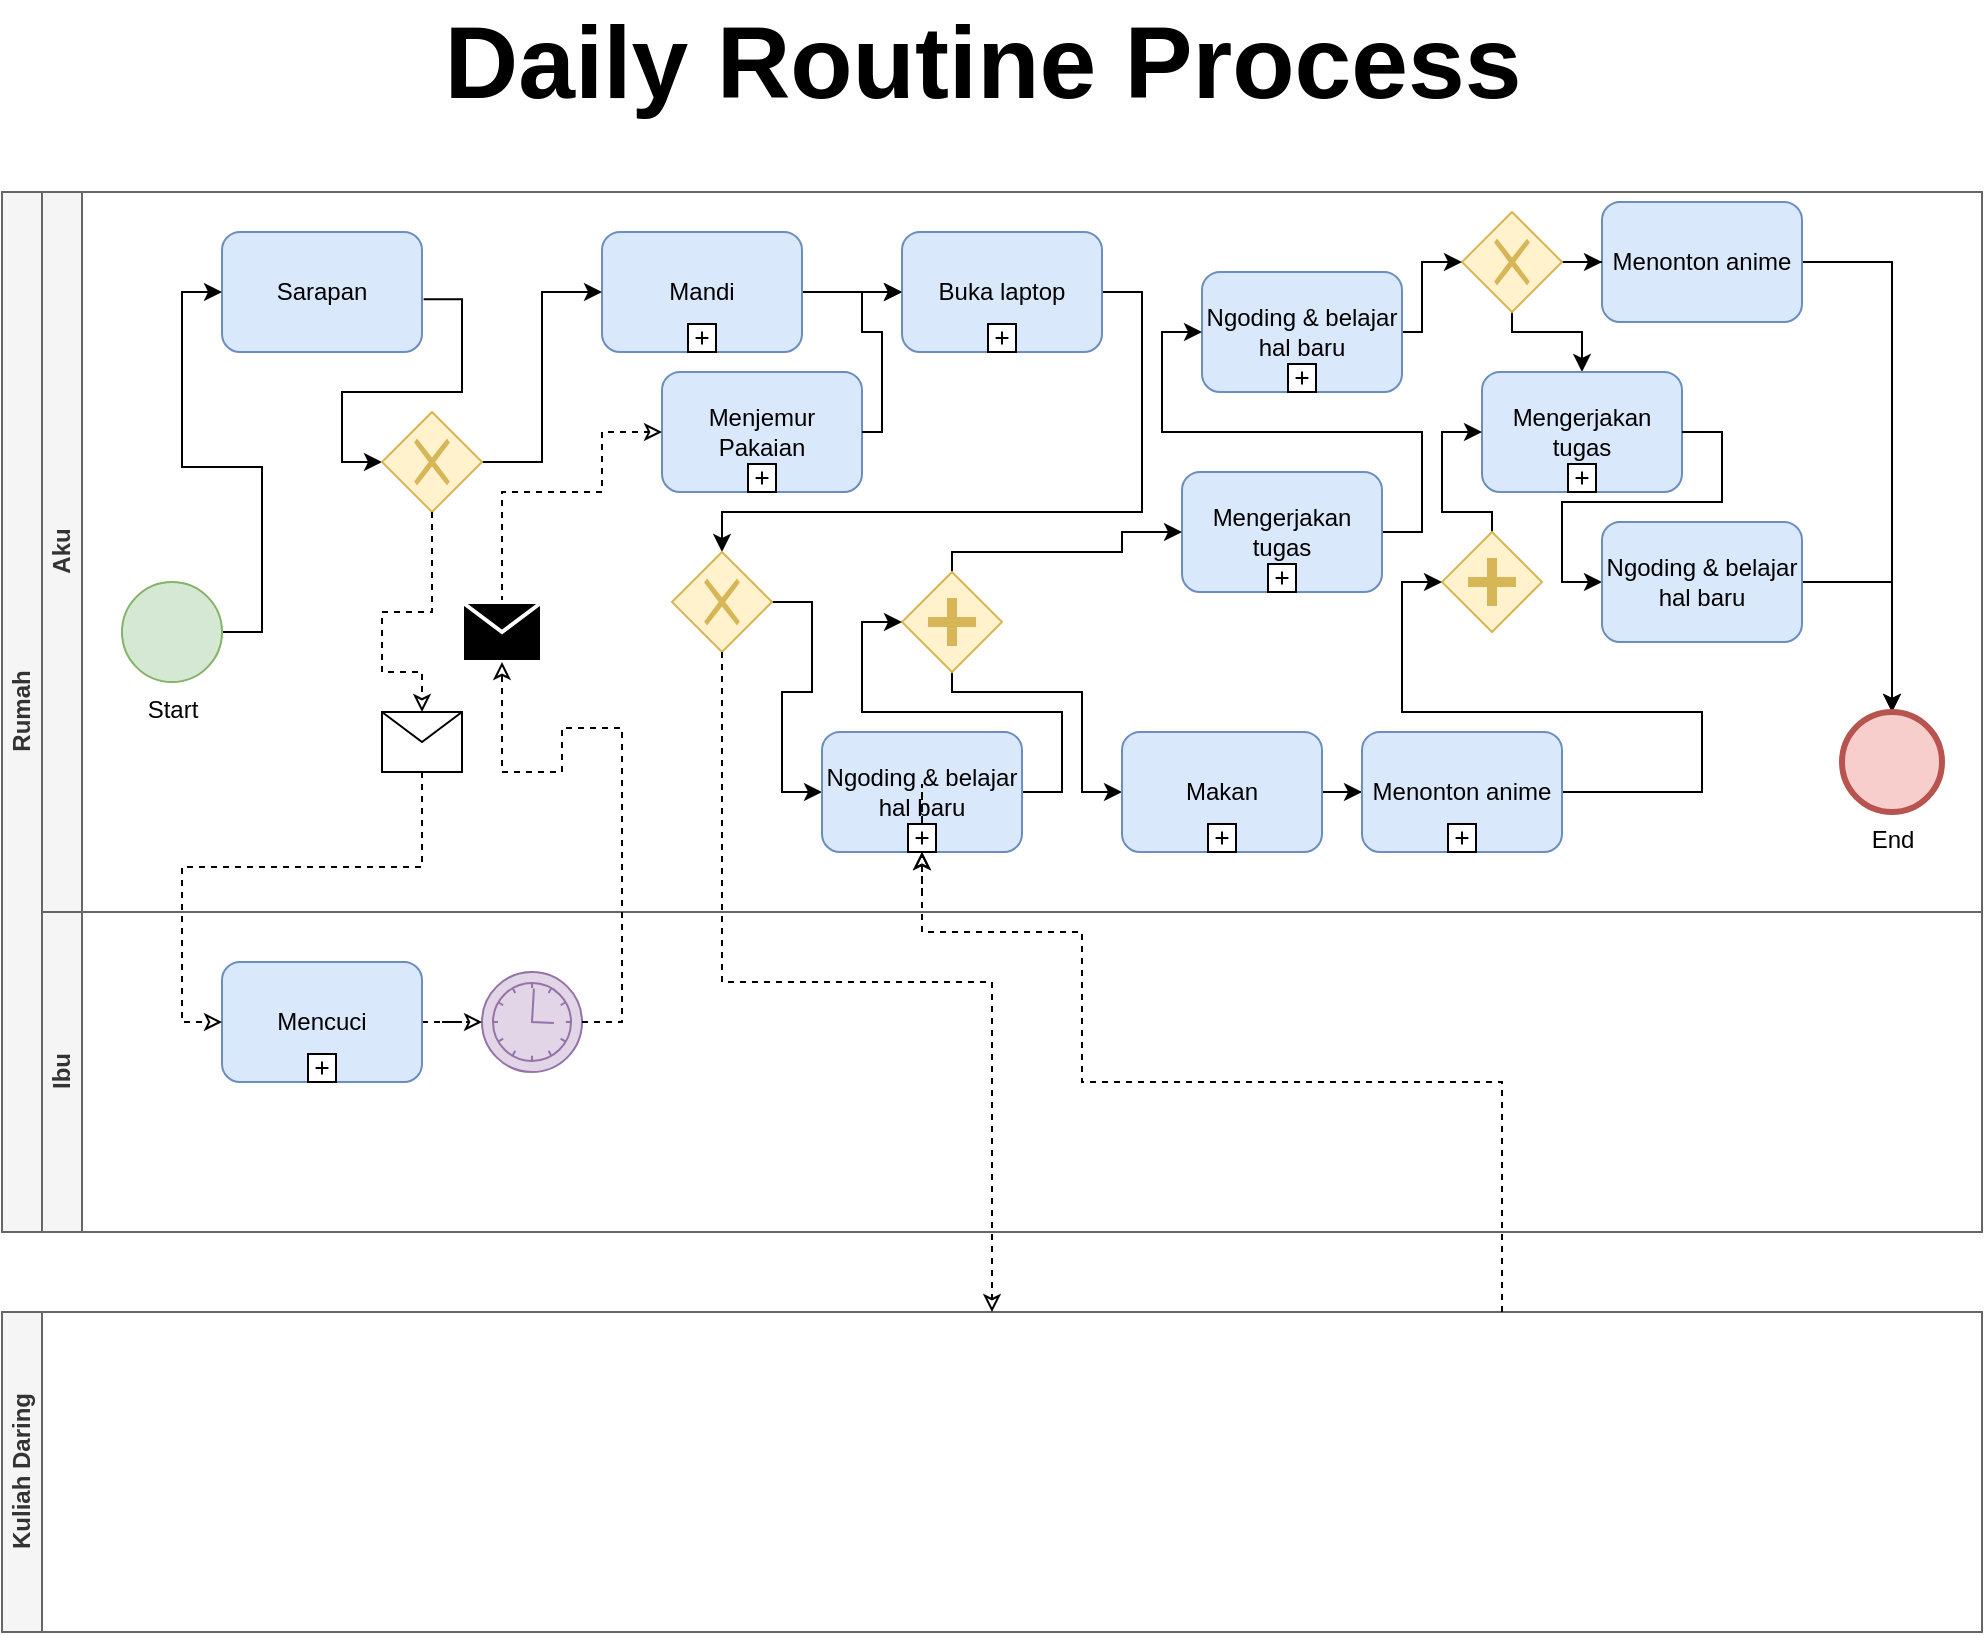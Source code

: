 <mxfile version="13.8.0" type="github">
  <diagram id="JZuw75PAnl-jE2VVtzF4" name="Page-1">
    <mxGraphModel dx="2133" dy="1270" grid="1" gridSize="10" guides="1" tooltips="1" connect="1" arrows="1" fold="1" page="1" pageScale="1" pageWidth="850" pageHeight="1100" math="0" shadow="0">
      <root>
        <mxCell id="0" />
        <mxCell id="1" parent="0" />
        <mxCell id="WwLEg-Nevc-FDdVer2Dc-2" value="Rumah" style="swimlane;html=1;childLayout=stackLayout;resizeParent=1;resizeParentMax=0;horizontal=0;startSize=20;horizontalStack=0;fillColor=#f5f5f5;strokeColor=#666666;fontColor=#333333;" vertex="1" parent="1">
          <mxGeometry x="40" y="120" width="990" height="520" as="geometry" />
        </mxCell>
        <mxCell id="WwLEg-Nevc-FDdVer2Dc-3" value="&lt;div&gt;Aku&lt;/div&gt;" style="swimlane;html=1;startSize=20;horizontal=0;fillColor=#f5f5f5;strokeColor=#666666;fontColor=#333333;" vertex="1" parent="WwLEg-Nevc-FDdVer2Dc-2">
          <mxGeometry x="20" width="970" height="360" as="geometry" />
        </mxCell>
        <mxCell id="WwLEg-Nevc-FDdVer2Dc-29" style="edgeStyle=orthogonalEdgeStyle;rounded=0;orthogonalLoop=1;jettySize=auto;html=1;entryX=0;entryY=0.5;entryDx=0;entryDy=0;exitX=1.008;exitY=0.56;exitDx=0;exitDy=0;exitPerimeter=0;" edge="1" parent="WwLEg-Nevc-FDdVer2Dc-3" source="WwLEg-Nevc-FDdVer2Dc-1" target="WwLEg-Nevc-FDdVer2Dc-20">
          <mxGeometry relative="1" as="geometry" />
        </mxCell>
        <mxCell id="WwLEg-Nevc-FDdVer2Dc-67" style="edgeStyle=orthogonalEdgeStyle;rounded=0;orthogonalLoop=1;jettySize=auto;html=1;" edge="1" parent="WwLEg-Nevc-FDdVer2Dc-3" source="WwLEg-Nevc-FDdVer2Dc-57" target="WwLEg-Nevc-FDdVer2Dc-9">
          <mxGeometry relative="1" as="geometry" />
        </mxCell>
        <mxCell id="WwLEg-Nevc-FDdVer2Dc-57" value="Menonton anime" style="shape=ext;rounded=1;html=1;whiteSpace=wrap;fillColor=#dae8fc;strokeColor=#6c8ebf;" vertex="1" parent="WwLEg-Nevc-FDdVer2Dc-3">
          <mxGeometry x="780" y="5" width="100" height="60" as="geometry" />
        </mxCell>
        <mxCell id="WwLEg-Nevc-FDdVer2Dc-64" style="edgeStyle=orthogonalEdgeStyle;rounded=0;orthogonalLoop=1;jettySize=auto;html=1;" edge="1" parent="WwLEg-Nevc-FDdVer2Dc-3" source="WwLEg-Nevc-FDdVer2Dc-51" target="WwLEg-Nevc-FDdVer2Dc-57">
          <mxGeometry relative="1" as="geometry" />
        </mxCell>
        <mxCell id="WwLEg-Nevc-FDdVer2Dc-66" style="edgeStyle=orthogonalEdgeStyle;rounded=0;orthogonalLoop=1;jettySize=auto;html=1;" edge="1" parent="WwLEg-Nevc-FDdVer2Dc-3" source="WwLEg-Nevc-FDdVer2Dc-51" target="WwLEg-Nevc-FDdVer2Dc-59">
          <mxGeometry relative="1" as="geometry">
            <Array as="points">
              <mxPoint x="735" y="70" />
              <mxPoint x="770" y="70" />
            </Array>
          </mxGeometry>
        </mxCell>
        <mxCell id="WwLEg-Nevc-FDdVer2Dc-51" value="" style="shape=mxgraph.bpmn.shape;html=1;verticalLabelPosition=bottom;labelBackgroundColor=#ffffff;verticalAlign=top;align=center;perimeter=rhombusPerimeter;background=gateway;outlineConnect=0;outline=none;symbol=exclusiveGw;fillColor=#fff2cc;strokeColor=#d6b656;" vertex="1" parent="WwLEg-Nevc-FDdVer2Dc-3">
          <mxGeometry x="710" y="10" width="50" height="50" as="geometry" />
        </mxCell>
        <mxCell id="WwLEg-Nevc-FDdVer2Dc-1" value="Sarapan" style="shape=ext;rounded=1;html=1;whiteSpace=wrap;fillColor=#dae8fc;strokeColor=#6c8ebf;" vertex="1" parent="WwLEg-Nevc-FDdVer2Dc-3">
          <mxGeometry x="90" y="20" width="100" height="60" as="geometry" />
        </mxCell>
        <mxCell id="WwLEg-Nevc-FDdVer2Dc-35" style="edgeStyle=orthogonalEdgeStyle;rounded=0;orthogonalLoop=1;jettySize=auto;html=1;" edge="1" parent="WwLEg-Nevc-FDdVer2Dc-3" source="WwLEg-Nevc-FDdVer2Dc-22" target="WwLEg-Nevc-FDdVer2Dc-23">
          <mxGeometry relative="1" as="geometry" />
        </mxCell>
        <mxCell id="WwLEg-Nevc-FDdVer2Dc-22" value="Mandi" style="shape=ext;rounded=1;html=1;whiteSpace=wrap;fillColor=#dae8fc;strokeColor=#6c8ebf;" vertex="1" parent="WwLEg-Nevc-FDdVer2Dc-3">
          <mxGeometry x="280" y="20" width="100" height="60" as="geometry" />
        </mxCell>
        <mxCell id="WwLEg-Nevc-FDdVer2Dc-38" style="edgeStyle=orthogonalEdgeStyle;rounded=0;orthogonalLoop=1;jettySize=auto;html=1;exitX=1;exitY=0.5;exitDx=0;exitDy=0;" edge="1" parent="WwLEg-Nevc-FDdVer2Dc-3" source="WwLEg-Nevc-FDdVer2Dc-23" target="WwLEg-Nevc-FDdVer2Dc-25">
          <mxGeometry relative="1" as="geometry">
            <Array as="points">
              <mxPoint x="550" y="50" />
              <mxPoint x="550" y="160" />
              <mxPoint x="340" y="160" />
            </Array>
          </mxGeometry>
        </mxCell>
        <mxCell id="WwLEg-Nevc-FDdVer2Dc-23" value="Buka laptop" style="shape=ext;rounded=1;html=1;whiteSpace=wrap;fillColor=#dae8fc;strokeColor=#6c8ebf;" vertex="1" parent="WwLEg-Nevc-FDdVer2Dc-3">
          <mxGeometry x="430" y="20" width="100" height="60" as="geometry" />
        </mxCell>
        <mxCell id="WwLEg-Nevc-FDdVer2Dc-32" style="edgeStyle=orthogonalEdgeStyle;rounded=0;orthogonalLoop=1;jettySize=auto;html=1;entryX=0;entryY=0.5;entryDx=0;entryDy=0;" edge="1" parent="WwLEg-Nevc-FDdVer2Dc-3" source="WwLEg-Nevc-FDdVer2Dc-20" target="WwLEg-Nevc-FDdVer2Dc-22">
          <mxGeometry relative="1" as="geometry" />
        </mxCell>
        <mxCell id="WwLEg-Nevc-FDdVer2Dc-54" style="edgeStyle=orthogonalEdgeStyle;rounded=0;orthogonalLoop=1;jettySize=auto;html=1;" edge="1" parent="WwLEg-Nevc-FDdVer2Dc-3" source="WwLEg-Nevc-FDdVer2Dc-50" target="WwLEg-Nevc-FDdVer2Dc-51">
          <mxGeometry relative="1" as="geometry">
            <Array as="points">
              <mxPoint x="690" y="70" />
              <mxPoint x="690" y="35" />
            </Array>
          </mxGeometry>
        </mxCell>
        <mxCell id="WwLEg-Nevc-FDdVer2Dc-50" value="Ngoding &amp;amp; belajar hal baru" style="shape=ext;rounded=1;html=1;whiteSpace=wrap;fillColor=#dae8fc;strokeColor=#6c8ebf;" vertex="1" parent="WwLEg-Nevc-FDdVer2Dc-3">
          <mxGeometry x="580" y="40" width="100" height="60" as="geometry" />
        </mxCell>
        <mxCell id="WwLEg-Nevc-FDdVer2Dc-85" value="" style="shape=plus;html=1;outlineConnect=0;" vertex="1" parent="WwLEg-Nevc-FDdVer2Dc-3">
          <mxGeometry x="323" y="66" width="14" height="14" as="geometry" />
        </mxCell>
        <mxCell id="WwLEg-Nevc-FDdVer2Dc-94" value="" style="shape=plus;html=1;outlineConnect=0;" vertex="1" parent="WwLEg-Nevc-FDdVer2Dc-3">
          <mxGeometry x="473" y="66" width="14" height="14" as="geometry" />
        </mxCell>
        <mxCell id="WwLEg-Nevc-FDdVer2Dc-93" value="" style="shape=plus;html=1;outlineConnect=0;" vertex="1" parent="WwLEg-Nevc-FDdVer2Dc-3">
          <mxGeometry x="623" y="86" width="14" height="14" as="geometry" />
        </mxCell>
        <mxCell id="WwLEg-Nevc-FDdVer2Dc-59" value="Mengerjakan tugas" style="shape=ext;rounded=1;html=1;whiteSpace=wrap;fillColor=#dae8fc;strokeColor=#6c8ebf;" vertex="1" parent="WwLEg-Nevc-FDdVer2Dc-3">
          <mxGeometry x="720" y="90" width="100" height="60" as="geometry" />
        </mxCell>
        <mxCell id="WwLEg-Nevc-FDdVer2Dc-21" value="Menjemur Pakaian" style="shape=ext;rounded=1;html=1;whiteSpace=wrap;fillColor=#dae8fc;strokeColor=#6c8ebf;" vertex="1" parent="WwLEg-Nevc-FDdVer2Dc-3">
          <mxGeometry x="310" y="90" width="100" height="60" as="geometry" />
        </mxCell>
        <mxCell id="WwLEg-Nevc-FDdVer2Dc-37" style="edgeStyle=orthogonalEdgeStyle;rounded=0;orthogonalLoop=1;jettySize=auto;html=1;entryX=0;entryY=0.5;entryDx=0;entryDy=0;" edge="1" parent="WwLEg-Nevc-FDdVer2Dc-3" source="WwLEg-Nevc-FDdVer2Dc-21" target="WwLEg-Nevc-FDdVer2Dc-23">
          <mxGeometry relative="1" as="geometry">
            <Array as="points">
              <mxPoint x="420" y="120" />
              <mxPoint x="420" y="70" />
              <mxPoint x="410" y="70" />
              <mxPoint x="410" y="50" />
            </Array>
          </mxGeometry>
        </mxCell>
        <mxCell id="WwLEg-Nevc-FDdVer2Dc-28" style="edgeStyle=orthogonalEdgeStyle;rounded=0;orthogonalLoop=1;jettySize=auto;html=1;entryX=0;entryY=0.5;entryDx=0;entryDy=0;exitX=1;exitY=0.5;exitDx=0;exitDy=0;" edge="1" parent="WwLEg-Nevc-FDdVer2Dc-3" source="WwLEg-Nevc-FDdVer2Dc-8" target="WwLEg-Nevc-FDdVer2Dc-1">
          <mxGeometry relative="1" as="geometry" />
        </mxCell>
        <mxCell id="WwLEg-Nevc-FDdVer2Dc-40" style="edgeStyle=orthogonalEdgeStyle;rounded=0;orthogonalLoop=1;jettySize=auto;html=1;entryX=0;entryY=0.5;entryDx=0;entryDy=0;" edge="1" parent="WwLEg-Nevc-FDdVer2Dc-3" source="WwLEg-Nevc-FDdVer2Dc-25" target="WwLEg-Nevc-FDdVer2Dc-24">
          <mxGeometry relative="1" as="geometry" />
        </mxCell>
        <mxCell id="WwLEg-Nevc-FDdVer2Dc-63" style="edgeStyle=orthogonalEdgeStyle;rounded=0;orthogonalLoop=1;jettySize=auto;html=1;entryX=0;entryY=0.5;entryDx=0;entryDy=0;exitX=1;exitY=0.5;exitDx=0;exitDy=0;" edge="1" parent="WwLEg-Nevc-FDdVer2Dc-3" source="WwLEg-Nevc-FDdVer2Dc-59" target="WwLEg-Nevc-FDdVer2Dc-58">
          <mxGeometry relative="1" as="geometry">
            <Array as="points">
              <mxPoint x="840" y="120" />
              <mxPoint x="840" y="155" />
              <mxPoint x="760" y="155" />
              <mxPoint x="760" y="195" />
            </Array>
          </mxGeometry>
        </mxCell>
        <mxCell id="WwLEg-Nevc-FDdVer2Dc-20" value="" style="shape=mxgraph.bpmn.shape;html=1;verticalLabelPosition=bottom;labelBackgroundColor=#ffffff;verticalAlign=top;align=center;perimeter=rhombusPerimeter;background=gateway;outlineConnect=0;outline=none;symbol=exclusiveGw;fillColor=#fff2cc;strokeColor=#d6b656;" vertex="1" parent="WwLEg-Nevc-FDdVer2Dc-3">
          <mxGeometry x="170" y="110" width="50" height="50" as="geometry" />
        </mxCell>
        <mxCell id="WwLEg-Nevc-FDdVer2Dc-53" style="edgeStyle=orthogonalEdgeStyle;rounded=0;orthogonalLoop=1;jettySize=auto;html=1;exitX=1;exitY=0.5;exitDx=0;exitDy=0;entryX=0;entryY=0.5;entryDx=0;entryDy=0;" edge="1" parent="WwLEg-Nevc-FDdVer2Dc-3" source="WwLEg-Nevc-FDdVer2Dc-41" target="WwLEg-Nevc-FDdVer2Dc-50">
          <mxGeometry relative="1" as="geometry">
            <Array as="points">
              <mxPoint x="690" y="170" />
              <mxPoint x="690" y="120" />
              <mxPoint x="560" y="120" />
              <mxPoint x="560" y="70" />
            </Array>
          </mxGeometry>
        </mxCell>
        <mxCell id="WwLEg-Nevc-FDdVer2Dc-60" style="edgeStyle=orthogonalEdgeStyle;rounded=0;orthogonalLoop=1;jettySize=auto;html=1;entryX=0;entryY=0.5;entryDx=0;entryDy=0;exitX=0.5;exitY=0;exitDx=0;exitDy=0;" edge="1" parent="WwLEg-Nevc-FDdVer2Dc-3" source="WwLEg-Nevc-FDdVer2Dc-55" target="WwLEg-Nevc-FDdVer2Dc-59">
          <mxGeometry relative="1" as="geometry">
            <Array as="points">
              <mxPoint x="725" y="160" />
              <mxPoint x="700" y="160" />
              <mxPoint x="700" y="120" />
            </Array>
          </mxGeometry>
        </mxCell>
        <mxCell id="WwLEg-Nevc-FDdVer2Dc-92" value="" style="shape=plus;html=1;outlineConnect=0;" vertex="1" parent="WwLEg-Nevc-FDdVer2Dc-3">
          <mxGeometry x="763" y="136" width="14" height="14" as="geometry" />
        </mxCell>
        <mxCell id="WwLEg-Nevc-FDdVer2Dc-95" value="" style="shape=plus;html=1;outlineConnect=0;" vertex="1" parent="WwLEg-Nevc-FDdVer2Dc-3">
          <mxGeometry x="353" y="136" width="14" height="14" as="geometry" />
        </mxCell>
        <mxCell id="WwLEg-Nevc-FDdVer2Dc-41" value="Mengerjakan tugas" style="shape=ext;rounded=1;html=1;whiteSpace=wrap;fillColor=#dae8fc;strokeColor=#6c8ebf;" vertex="1" parent="WwLEg-Nevc-FDdVer2Dc-3">
          <mxGeometry x="570" y="140" width="100" height="60" as="geometry" />
        </mxCell>
        <mxCell id="WwLEg-Nevc-FDdVer2Dc-68" style="edgeStyle=orthogonalEdgeStyle;rounded=0;orthogonalLoop=1;jettySize=auto;html=1;entryX=0.5;entryY=0;entryDx=0;entryDy=0;" edge="1" parent="WwLEg-Nevc-FDdVer2Dc-3" source="WwLEg-Nevc-FDdVer2Dc-58" target="WwLEg-Nevc-FDdVer2Dc-9">
          <mxGeometry relative="1" as="geometry" />
        </mxCell>
        <mxCell id="WwLEg-Nevc-FDdVer2Dc-86" value="" style="shape=plus;html=1;outlineConnect=0;" vertex="1" parent="WwLEg-Nevc-FDdVer2Dc-3">
          <mxGeometry x="613" y="186" width="14" height="14" as="geometry" />
        </mxCell>
        <mxCell id="WwLEg-Nevc-FDdVer2Dc-58" value="Ngoding &amp;amp; belajar hal baru" style="shape=ext;rounded=1;html=1;whiteSpace=wrap;fillColor=#dae8fc;strokeColor=#6c8ebf;" vertex="1" parent="WwLEg-Nevc-FDdVer2Dc-3">
          <mxGeometry x="780" y="165" width="100" height="60" as="geometry" />
        </mxCell>
        <mxCell id="WwLEg-Nevc-FDdVer2Dc-55" value="" style="shape=mxgraph.bpmn.shape;html=1;verticalLabelPosition=bottom;labelBackgroundColor=#ffffff;verticalAlign=top;align=center;perimeter=rhombusPerimeter;background=gateway;outlineConnect=0;outline=none;symbol=parallelGw;fillColor=#fff2cc;strokeColor=#d6b656;" vertex="1" parent="WwLEg-Nevc-FDdVer2Dc-3">
          <mxGeometry x="700" y="170" width="50" height="50" as="geometry" />
        </mxCell>
        <mxCell id="WwLEg-Nevc-FDdVer2Dc-25" value="" style="shape=mxgraph.bpmn.shape;html=1;verticalLabelPosition=bottom;labelBackgroundColor=#ffffff;verticalAlign=top;align=center;perimeter=rhombusPerimeter;background=gateway;outlineConnect=0;outline=none;symbol=exclusiveGw;fillColor=#fff2cc;strokeColor=#d6b656;" vertex="1" parent="WwLEg-Nevc-FDdVer2Dc-3">
          <mxGeometry x="315" y="180" width="50" height="50" as="geometry" />
        </mxCell>
        <mxCell id="WwLEg-Nevc-FDdVer2Dc-46" style="edgeStyle=orthogonalEdgeStyle;rounded=0;orthogonalLoop=1;jettySize=auto;html=1;entryX=0;entryY=0.5;entryDx=0;entryDy=0;" edge="1" parent="WwLEg-Nevc-FDdVer2Dc-3" source="WwLEg-Nevc-FDdVer2Dc-42" target="WwLEg-Nevc-FDdVer2Dc-41">
          <mxGeometry relative="1" as="geometry">
            <Array as="points">
              <mxPoint x="455" y="215" />
              <mxPoint x="455" y="180" />
              <mxPoint x="540" y="180" />
              <mxPoint x="540" y="170" />
            </Array>
          </mxGeometry>
        </mxCell>
        <mxCell id="WwLEg-Nevc-FDdVer2Dc-47" style="edgeStyle=orthogonalEdgeStyle;rounded=0;orthogonalLoop=1;jettySize=auto;html=1;entryX=0;entryY=0.5;entryDx=0;entryDy=0;" edge="1" parent="WwLEg-Nevc-FDdVer2Dc-3" source="WwLEg-Nevc-FDdVer2Dc-42" target="WwLEg-Nevc-FDdVer2Dc-43">
          <mxGeometry relative="1" as="geometry">
            <Array as="points">
              <mxPoint x="455" y="215" />
              <mxPoint x="455" y="250" />
              <mxPoint x="520" y="250" />
              <mxPoint x="520" y="300" />
            </Array>
          </mxGeometry>
        </mxCell>
        <mxCell id="WwLEg-Nevc-FDdVer2Dc-42" value="" style="shape=mxgraph.bpmn.shape;html=1;verticalLabelPosition=bottom;labelBackgroundColor=#ffffff;verticalAlign=top;align=center;perimeter=rhombusPerimeter;background=gateway;outlineConnect=0;outline=none;symbol=parallelGw;fillColor=#fff2cc;strokeColor=#d6b656;" vertex="1" parent="WwLEg-Nevc-FDdVer2Dc-3">
          <mxGeometry x="430" y="190" width="50" height="50" as="geometry" />
        </mxCell>
        <mxCell id="WwLEg-Nevc-FDdVer2Dc-76" style="edgeStyle=orthogonalEdgeStyle;rounded=0;orthogonalLoop=1;jettySize=auto;html=1;entryX=0;entryY=0.5;entryDx=0;entryDy=0;dashed=1;endArrow=classic;endFill=0;exitX=0.5;exitY=0;exitDx=0;exitDy=0;" edge="1" parent="WwLEg-Nevc-FDdVer2Dc-3" source="WwLEg-Nevc-FDdVer2Dc-75" target="WwLEg-Nevc-FDdVer2Dc-21">
          <mxGeometry relative="1" as="geometry">
            <Array as="points">
              <mxPoint x="230" y="150" />
              <mxPoint x="280" y="150" />
              <mxPoint x="280" y="120" />
            </Array>
          </mxGeometry>
        </mxCell>
        <mxCell id="WwLEg-Nevc-FDdVer2Dc-75" value="" style="shape=message;whiteSpace=wrap;html=1;outlineConnect=0;fillColor=#000000;strokeColor=#ffffff;strokeWidth=2;" vertex="1" parent="WwLEg-Nevc-FDdVer2Dc-3">
          <mxGeometry x="210" y="205" width="40" height="30" as="geometry" />
        </mxCell>
        <mxCell id="WwLEg-Nevc-FDdVer2Dc-8" value="Start" style="shape=mxgraph.bpmn.shape;html=1;verticalLabelPosition=bottom;labelBackgroundColor=#ffffff;verticalAlign=top;align=center;perimeter=ellipsePerimeter;outlineConnect=0;outline=standard;symbol=general;fillColor=#d5e8d4;strokeColor=#82b366;" vertex="1" parent="WwLEg-Nevc-FDdVer2Dc-3">
          <mxGeometry x="40" y="195" width="50" height="50" as="geometry" />
        </mxCell>
        <mxCell id="WwLEg-Nevc-FDdVer2Dc-45" style="edgeStyle=orthogonalEdgeStyle;rounded=0;orthogonalLoop=1;jettySize=auto;html=1;entryX=0;entryY=0.5;entryDx=0;entryDy=0;exitX=1;exitY=0.5;exitDx=0;exitDy=0;" edge="1" parent="WwLEg-Nevc-FDdVer2Dc-3" source="WwLEg-Nevc-FDdVer2Dc-24" target="WwLEg-Nevc-FDdVer2Dc-42">
          <mxGeometry relative="1" as="geometry">
            <Array as="points">
              <mxPoint x="510" y="300" />
              <mxPoint x="510" y="260" />
              <mxPoint x="410" y="260" />
              <mxPoint x="410" y="215" />
            </Array>
          </mxGeometry>
        </mxCell>
        <mxCell id="WwLEg-Nevc-FDdVer2Dc-52" style="edgeStyle=orthogonalEdgeStyle;rounded=0;orthogonalLoop=1;jettySize=auto;html=1;" edge="1" parent="WwLEg-Nevc-FDdVer2Dc-3" source="WwLEg-Nevc-FDdVer2Dc-43" target="WwLEg-Nevc-FDdVer2Dc-49">
          <mxGeometry relative="1" as="geometry" />
        </mxCell>
        <mxCell id="WwLEg-Nevc-FDdVer2Dc-56" style="edgeStyle=orthogonalEdgeStyle;rounded=0;orthogonalLoop=1;jettySize=auto;html=1;entryX=0;entryY=0.5;entryDx=0;entryDy=0;exitX=1;exitY=0.5;exitDx=0;exitDy=0;" edge="1" parent="WwLEg-Nevc-FDdVer2Dc-3" source="WwLEg-Nevc-FDdVer2Dc-49" target="WwLEg-Nevc-FDdVer2Dc-55">
          <mxGeometry relative="1" as="geometry">
            <Array as="points">
              <mxPoint x="830" y="300" />
              <mxPoint x="830" y="260" />
              <mxPoint x="680" y="260" />
              <mxPoint x="680" y="195" />
            </Array>
          </mxGeometry>
        </mxCell>
        <mxCell id="WwLEg-Nevc-FDdVer2Dc-71" value="" style="shape=message;whiteSpace=wrap;html=1;outlineConnect=0;" vertex="1" parent="WwLEg-Nevc-FDdVer2Dc-3">
          <mxGeometry x="170" y="260" width="40" height="30" as="geometry" />
        </mxCell>
        <mxCell id="WwLEg-Nevc-FDdVer2Dc-9" value="End" style="shape=mxgraph.bpmn.shape;html=1;verticalLabelPosition=bottom;labelBackgroundColor=#ffffff;verticalAlign=top;align=center;perimeter=ellipsePerimeter;outlineConnect=0;outline=end;symbol=general;fillColor=#f8cecc;strokeColor=#b85450;" vertex="1" parent="WwLEg-Nevc-FDdVer2Dc-3">
          <mxGeometry x="900" y="260" width="50" height="50" as="geometry" />
        </mxCell>
        <mxCell id="WwLEg-Nevc-FDdVer2Dc-24" value="Ngoding &amp;amp; belajar hal baru" style="shape=ext;rounded=1;html=1;whiteSpace=wrap;fillColor=#dae8fc;strokeColor=#6c8ebf;" vertex="1" parent="WwLEg-Nevc-FDdVer2Dc-3">
          <mxGeometry x="390" y="270" width="100" height="60" as="geometry" />
        </mxCell>
        <mxCell id="WwLEg-Nevc-FDdVer2Dc-43" value="Makan" style="shape=ext;rounded=1;html=1;whiteSpace=wrap;fillColor=#dae8fc;strokeColor=#6c8ebf;" vertex="1" parent="WwLEg-Nevc-FDdVer2Dc-3">
          <mxGeometry x="540" y="270" width="100" height="60" as="geometry" />
        </mxCell>
        <mxCell id="WwLEg-Nevc-FDdVer2Dc-49" value="Menonton anime" style="shape=ext;rounded=1;html=1;whiteSpace=wrap;fillColor=#dae8fc;strokeColor=#6c8ebf;" vertex="1" parent="WwLEg-Nevc-FDdVer2Dc-3">
          <mxGeometry x="660" y="270" width="100" height="60" as="geometry" />
        </mxCell>
        <mxCell id="WwLEg-Nevc-FDdVer2Dc-31" style="edgeStyle=orthogonalEdgeStyle;rounded=0;orthogonalLoop=1;jettySize=auto;html=1;entryX=0.5;entryY=0;entryDx=0;entryDy=0;dashed=1;endArrow=classic;endFill=0;" edge="1" parent="WwLEg-Nevc-FDdVer2Dc-3" source="WwLEg-Nevc-FDdVer2Dc-20" target="WwLEg-Nevc-FDdVer2Dc-71">
          <mxGeometry relative="1" as="geometry">
            <Array as="points">
              <mxPoint x="195" y="210" />
              <mxPoint x="170" y="210" />
              <mxPoint x="170" y="240" />
              <mxPoint x="190" y="240" />
            </Array>
          </mxGeometry>
        </mxCell>
        <mxCell id="WwLEg-Nevc-FDdVer2Dc-90" value="" style="shape=plus;html=1;outlineConnect=0;" vertex="1" parent="WwLEg-Nevc-FDdVer2Dc-3">
          <mxGeometry x="703" y="316" width="14" height="14" as="geometry" />
        </mxCell>
        <mxCell id="WwLEg-Nevc-FDdVer2Dc-89" value="" style="shape=plus;html=1;outlineConnect=0;" vertex="1" parent="WwLEg-Nevc-FDdVer2Dc-3">
          <mxGeometry x="583" y="316" width="14" height="14" as="geometry" />
        </mxCell>
        <mxCell id="WwLEg-Nevc-FDdVer2Dc-4" value="Ibu" style="swimlane;html=1;startSize=20;horizontal=0;fillColor=#f5f5f5;strokeColor=#666666;fontColor=#333333;" vertex="1" parent="WwLEg-Nevc-FDdVer2Dc-2">
          <mxGeometry x="20" y="360" width="970" height="160" as="geometry" />
        </mxCell>
        <mxCell id="WwLEg-Nevc-FDdVer2Dc-78" value="" style="shape=mxgraph.bpmn.shape;html=1;verticalLabelPosition=bottom;labelBackgroundColor=#ffffff;verticalAlign=top;align=center;perimeter=ellipsePerimeter;outlineConnect=0;outline=standard;symbol=timer;fillColor=#e1d5e7;strokeColor=#9673a6;" vertex="1" parent="WwLEg-Nevc-FDdVer2Dc-4">
          <mxGeometry x="220" y="30" width="50" height="50" as="geometry" />
        </mxCell>
        <mxCell id="WwLEg-Nevc-FDdVer2Dc-79" style="edgeStyle=orthogonalEdgeStyle;rounded=0;orthogonalLoop=1;jettySize=auto;html=1;dashed=1;endArrow=classic;endFill=0;" edge="1" parent="WwLEg-Nevc-FDdVer2Dc-4" source="WwLEg-Nevc-FDdVer2Dc-19" target="WwLEg-Nevc-FDdVer2Dc-78">
          <mxGeometry relative="1" as="geometry" />
        </mxCell>
        <mxCell id="WwLEg-Nevc-FDdVer2Dc-19" value="Mencuci" style="shape=ext;rounded=1;html=1;whiteSpace=wrap;fillColor=#dae8fc;strokeColor=#6c8ebf;" vertex="1" parent="WwLEg-Nevc-FDdVer2Dc-4">
          <mxGeometry x="90" y="25" width="100" height="60" as="geometry" />
        </mxCell>
        <mxCell id="WwLEg-Nevc-FDdVer2Dc-84" value="" style="shape=plus;html=1;outlineConnect=0;" vertex="1" parent="WwLEg-Nevc-FDdVer2Dc-4">
          <mxGeometry x="133" y="71" width="14" height="14" as="geometry" />
        </mxCell>
        <mxCell id="WwLEg-Nevc-FDdVer2Dc-34" style="edgeStyle=orthogonalEdgeStyle;rounded=0;orthogonalLoop=1;jettySize=auto;html=1;entryX=0.5;entryY=1;entryDx=0;entryDy=0;endArrow=classic;endFill=0;dashed=1;" edge="1" parent="WwLEg-Nevc-FDdVer2Dc-2" source="WwLEg-Nevc-FDdVer2Dc-78" target="WwLEg-Nevc-FDdVer2Dc-75">
          <mxGeometry relative="1" as="geometry">
            <mxPoint x="330" y="410" as="sourcePoint" />
            <Array as="points">
              <mxPoint x="310" y="415" />
              <mxPoint x="310" y="268" />
              <mxPoint x="280" y="268" />
              <mxPoint x="280" y="290" />
              <mxPoint x="250" y="290" />
            </Array>
          </mxGeometry>
        </mxCell>
        <mxCell id="WwLEg-Nevc-FDdVer2Dc-74" style="edgeStyle=orthogonalEdgeStyle;rounded=0;orthogonalLoop=1;jettySize=auto;html=1;entryX=0;entryY=0.5;entryDx=0;entryDy=0;dashed=1;endArrow=classic;endFill=0;" edge="1" parent="WwLEg-Nevc-FDdVer2Dc-2" source="WwLEg-Nevc-FDdVer2Dc-71" target="WwLEg-Nevc-FDdVer2Dc-19">
          <mxGeometry relative="1" as="geometry" />
        </mxCell>
        <mxCell id="WwLEg-Nevc-FDdVer2Dc-80" style="edgeStyle=orthogonalEdgeStyle;rounded=0;orthogonalLoop=1;jettySize=auto;html=1;dashed=1;endArrow=classic;endFill=0;entryX=0.5;entryY=1;entryDx=0;entryDy=0;" edge="1" parent="1" source="WwLEg-Nevc-FDdVer2Dc-87" target="WwLEg-Nevc-FDdVer2Dc-24">
          <mxGeometry relative="1" as="geometry">
            <Array as="points" />
          </mxGeometry>
        </mxCell>
        <mxCell id="WwLEg-Nevc-FDdVer2Dc-69" value="Kuliah Daring" style="swimlane;html=1;startSize=20;horizontal=0;fillColor=#f5f5f5;strokeColor=#666666;fontColor=#333333;" vertex="1" parent="1">
          <mxGeometry x="40" y="680" width="990" height="160" as="geometry" />
        </mxCell>
        <mxCell id="WwLEg-Nevc-FDdVer2Dc-70" style="edgeStyle=orthogonalEdgeStyle;rounded=0;orthogonalLoop=1;jettySize=auto;html=1;entryX=0.5;entryY=0;entryDx=0;entryDy=0;dashed=1;endArrow=classic;endFill=0;" edge="1" parent="1" source="WwLEg-Nevc-FDdVer2Dc-25" target="WwLEg-Nevc-FDdVer2Dc-69">
          <mxGeometry relative="1" as="geometry" />
        </mxCell>
        <mxCell id="WwLEg-Nevc-FDdVer2Dc-87" value="" style="shape=plus;html=1;outlineConnect=0;" vertex="1" parent="1">
          <mxGeometry x="493" y="436" width="14" height="14" as="geometry" />
        </mxCell>
        <mxCell id="WwLEg-Nevc-FDdVer2Dc-88" style="edgeStyle=orthogonalEdgeStyle;rounded=0;orthogonalLoop=1;jettySize=auto;html=1;dashed=1;endArrow=classic;endFill=0;entryX=0.5;entryY=1;entryDx=0;entryDy=0;" edge="1" parent="1" source="WwLEg-Nevc-FDdVer2Dc-69" target="WwLEg-Nevc-FDdVer2Dc-87">
          <mxGeometry relative="1" as="geometry">
            <mxPoint x="790" y="680" as="sourcePoint" />
            <mxPoint x="500" y="450" as="targetPoint" />
            <Array as="points">
              <mxPoint x="790" y="565" />
              <mxPoint x="580" y="565" />
              <mxPoint x="580" y="490" />
              <mxPoint x="500" y="490" />
            </Array>
          </mxGeometry>
        </mxCell>
        <mxCell id="WwLEg-Nevc-FDdVer2Dc-96" value="&lt;font style=&quot;font-size: 51px&quot;&gt;&lt;b&gt;&lt;font style=&quot;font-size: 51px&quot;&gt;Daily Routine Process&lt;br&gt;&lt;/font&gt;&lt;/b&gt;&lt;/font&gt;" style="text;html=1;align=center;verticalAlign=middle;resizable=0;points=[];autosize=1;" vertex="1" parent="1">
          <mxGeometry x="210" y="40" width="640" height="30" as="geometry" />
        </mxCell>
      </root>
    </mxGraphModel>
  </diagram>
</mxfile>
